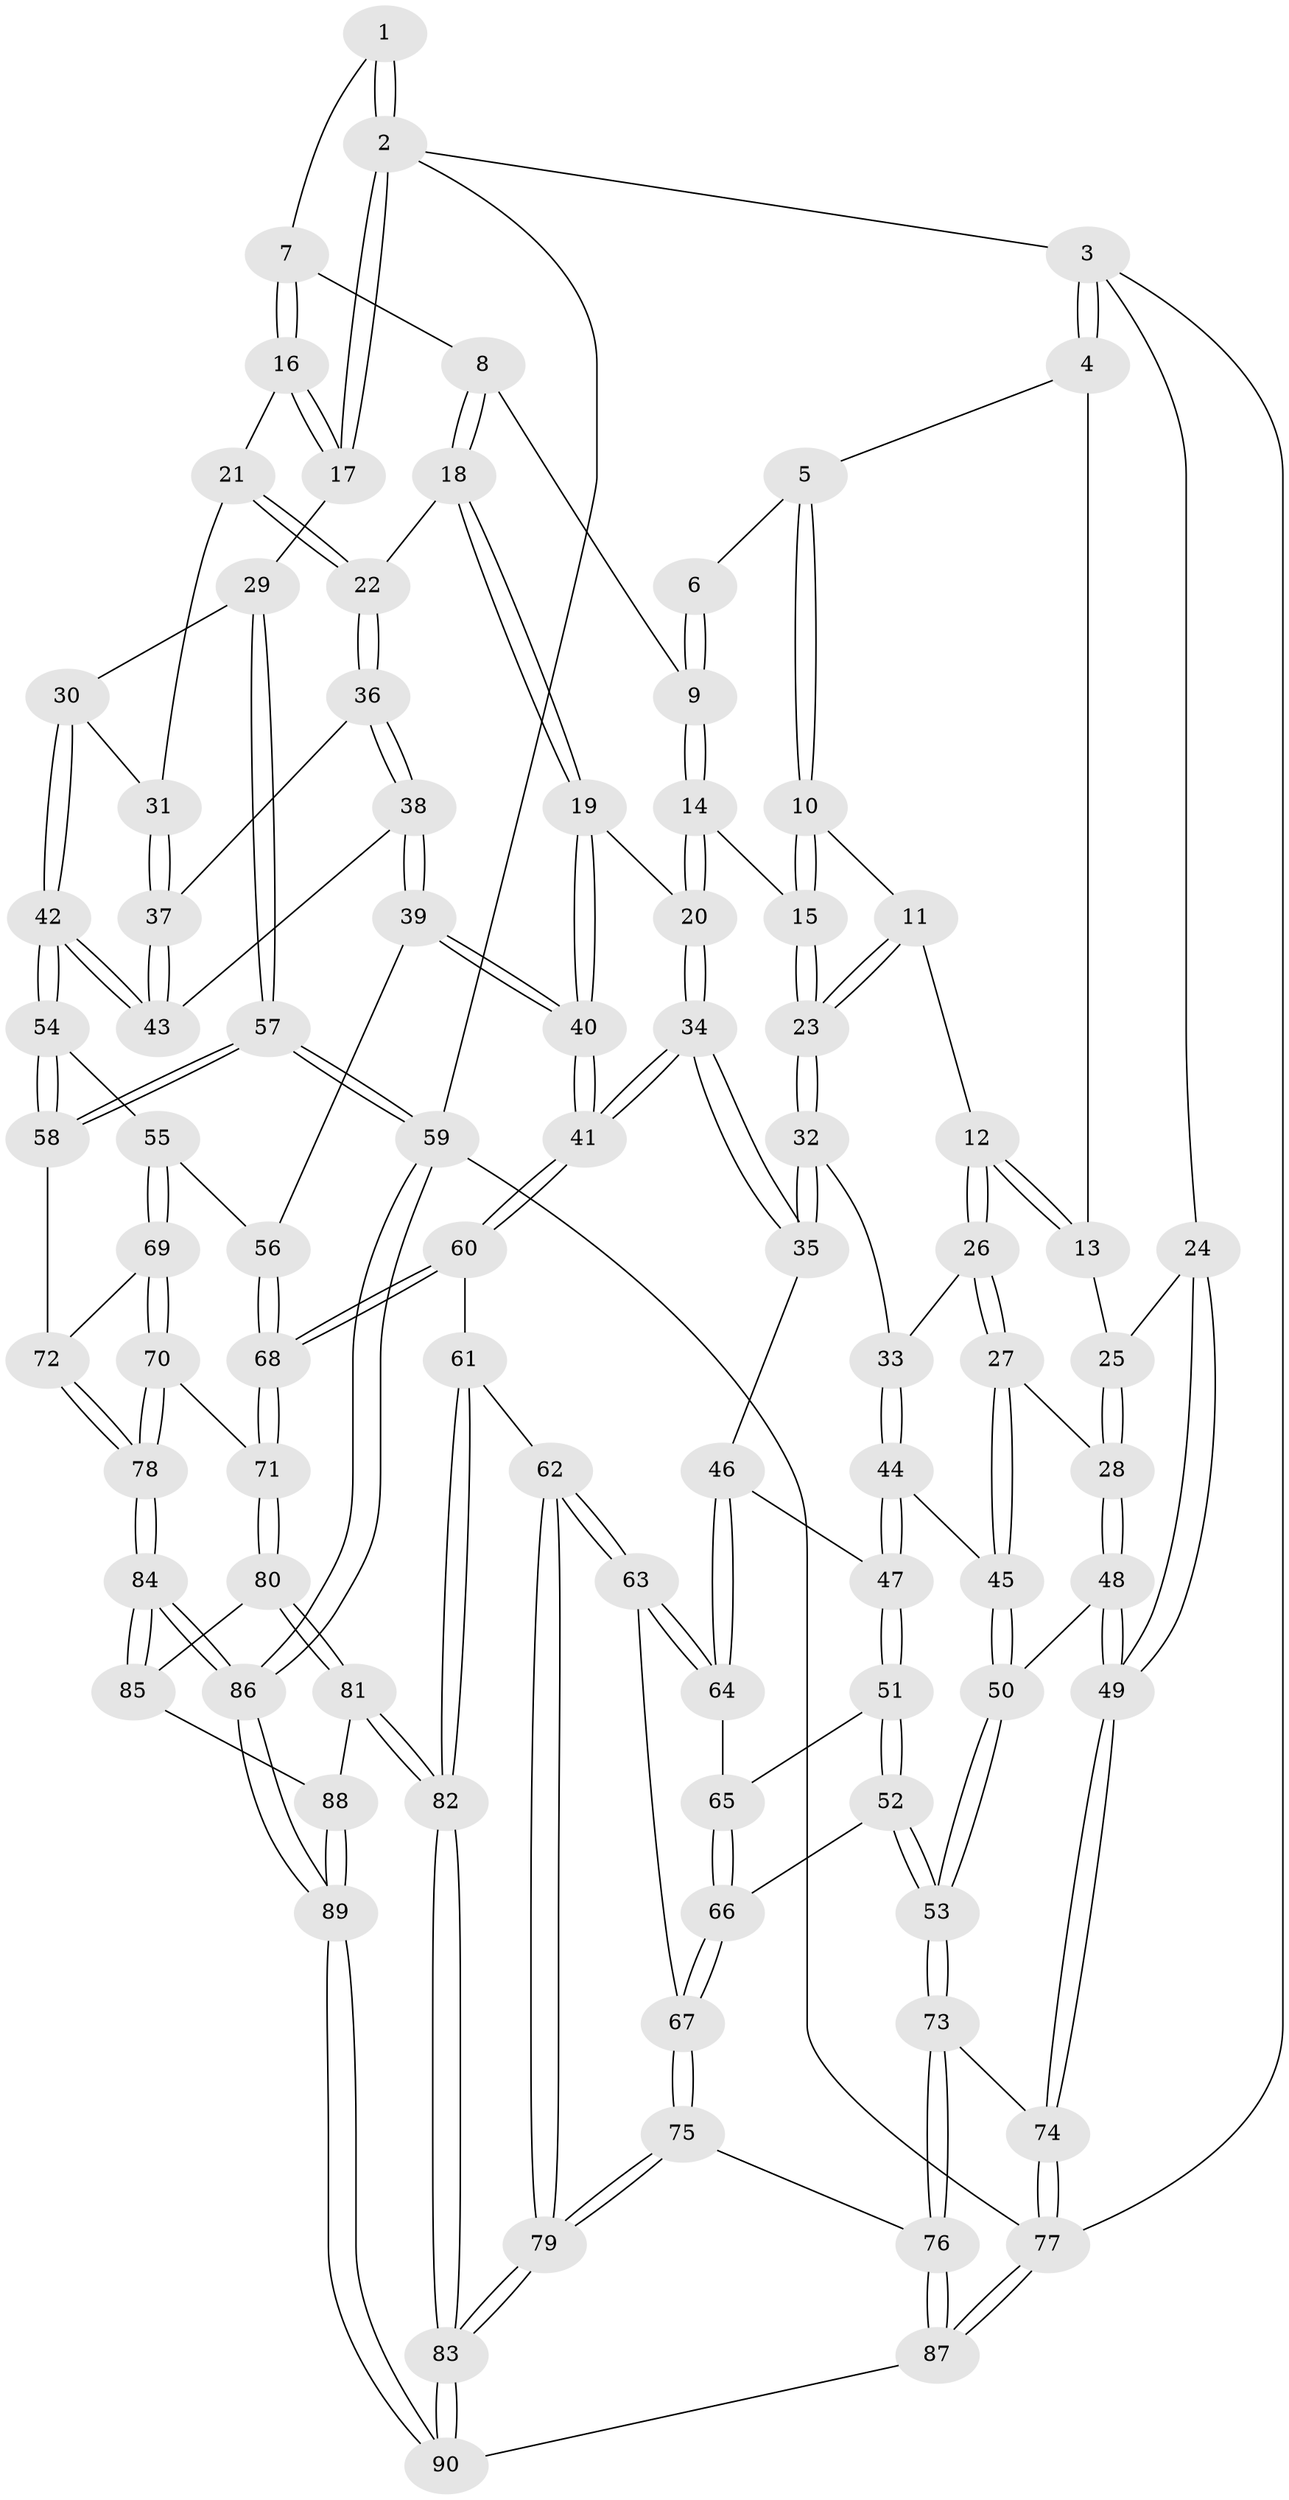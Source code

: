 // Generated by graph-tools (version 1.1) at 2025/50/03/09/25 03:50:59]
// undirected, 90 vertices, 222 edges
graph export_dot {
graph [start="1"]
  node [color=gray90,style=filled];
  1 [pos="+0.7636479514404761+0"];
  2 [pos="+1+0"];
  3 [pos="+0+0"];
  4 [pos="+0.23178165309701665+0"];
  5 [pos="+0.4059925425635014+0"];
  6 [pos="+0.5569305452437741+0"];
  7 [pos="+0.8650931978063142+0.14154996923980354"];
  8 [pos="+0.8239199410425635+0.15980136804468864"];
  9 [pos="+0.6839700046790979+0.1456250414621868"];
  10 [pos="+0.40465158296062076+0.05682057026581753"];
  11 [pos="+0.26646227035569287+0.2132760822358736"];
  12 [pos="+0.22231171560597787+0.23996359467152512"];
  13 [pos="+0.20167328118207695+0.23313556198334218"];
  14 [pos="+0.5809969970963267+0.2735046785241554"];
  15 [pos="+0.5077958729101922+0.2589254754677246"];
  16 [pos="+0.9944976549541653+0.1739938501646565"];
  17 [pos="+1+0.14617120329464728"];
  18 [pos="+0.7664639036607614+0.34035625603410724"];
  19 [pos="+0.6946077754702495+0.3472815116907825"];
  20 [pos="+0.6085198760608054+0.30967021103299663"];
  21 [pos="+0.9391040091253808+0.25957712830093427"];
  22 [pos="+0.7927219285531639+0.35874601408806484"];
  23 [pos="+0.4449444918207885+0.315739497743665"];
  24 [pos="+0+0"];
  25 [pos="+0.10706174997713093+0.22446351252006502"];
  26 [pos="+0.2519335645505065+0.3275215425806104"];
  27 [pos="+0.1242318099147333+0.45035984496070636"];
  28 [pos="+0.0844950986759137+0.45661492092949685"];
  29 [pos="+1+0.24507525708386774"];
  30 [pos="+0.9583674548606649+0.40671064402342544"];
  31 [pos="+0.9007764957953315+0.38846657507420523"];
  32 [pos="+0.4242737197195717+0.34665339079117513"];
  33 [pos="+0.3357927776819369+0.3885934654927505"];
  34 [pos="+0.5559054896124065+0.5285435767828177"];
  35 [pos="+0.5056131190684702+0.5152963530757881"];
  36 [pos="+0.8118074755820911+0.38266611207464774"];
  37 [pos="+0.8740974322366096+0.39737960189466875"];
  38 [pos="+0.7819671525101993+0.5250652911783421"];
  39 [pos="+0.7485178500734898+0.5527987510020638"];
  40 [pos="+0.6962464317491326+0.5686096131164932"];
  41 [pos="+0.6386024339684934+0.6138044157770581"];
  42 [pos="+0.9533026149070254+0.5401350125842177"];
  43 [pos="+0.8958799309982335+0.5143430101983688"];
  44 [pos="+0.3120473431060769+0.4917095350129956"];
  45 [pos="+0.2790610531544089+0.5008448998746178"];
  46 [pos="+0.42399149353109583+0.5409606466523954"];
  47 [pos="+0.36137588835882956+0.5383141255625254"];
  48 [pos="+0.0029302495863889936+0.5187292761532802"];
  49 [pos="+0+0.5660936658830065"];
  50 [pos="+0.21989835784246636+0.6018524906340597"];
  51 [pos="+0.35394895049539027+0.5721676957007894"];
  52 [pos="+0.29788979158982937+0.6698994169908817"];
  53 [pos="+0.24275409236408177+0.6879678380289278"];
  54 [pos="+0.9897153701518584+0.5784757433676915"];
  55 [pos="+0.9196837372925856+0.6253974522166262"];
  56 [pos="+0.8619878861955786+0.6315813998535853"];
  57 [pos="+1+0.6291033113586668"];
  58 [pos="+1+0.6286338056660487"];
  59 [pos="+1+1"];
  60 [pos="+0.6325003419352038+0.6736578073373315"];
  61 [pos="+0.6099015357614177+0.6927868083690841"];
  62 [pos="+0.5629816429859742+0.7175901769098605"];
  63 [pos="+0.5159764309010877+0.7219871479510355"];
  64 [pos="+0.43761688794387776+0.6338122187164356"];
  65 [pos="+0.3939439131258786+0.643958189147416"];
  66 [pos="+0.3776368748125488+0.7021963091493939"];
  67 [pos="+0.4284553727555368+0.7554621274748882"];
  68 [pos="+0.777099957221822+0.779762889983592"];
  69 [pos="+0.8985548771075527+0.7411165086927078"];
  70 [pos="+0.8355303445519321+0.7787679170368617"];
  71 [pos="+0.7784036577941427+0.7814228786901786"];
  72 [pos="+0.9662437324495817+0.7465311184463117"];
  73 [pos="+0.19039494034118046+0.7694067093663922"];
  74 [pos="+0+0.6695725273785496"];
  75 [pos="+0.3782432310892746+0.832739324417562"];
  76 [pos="+0.23783369031829746+0.8594337268141058"];
  77 [pos="+0+1"];
  78 [pos="+0.9528373200313214+0.8603204395850408"];
  79 [pos="+0.5120312717274855+0.9852819797034466"];
  80 [pos="+0.7751195458046084+0.8213909027228753"];
  81 [pos="+0.6940490171613122+0.935530280876361"];
  82 [pos="+0.6404458178985354+0.9716057471678679"];
  83 [pos="+0.5479154472100529+1"];
  84 [pos="+1+1"];
  85 [pos="+0.8469245169401001+0.9220076071655846"];
  86 [pos="+1+1"];
  87 [pos="+0.11071483366415474+1"];
  88 [pos="+0.7711026367949392+0.9657998492562256"];
  89 [pos="+1+1"];
  90 [pos="+0.5286763042356218+1"];
  1 -- 2;
  1 -- 2;
  1 -- 7;
  2 -- 3;
  2 -- 17;
  2 -- 17;
  2 -- 59;
  3 -- 4;
  3 -- 4;
  3 -- 24;
  3 -- 77;
  4 -- 5;
  4 -- 13;
  5 -- 6;
  5 -- 10;
  5 -- 10;
  6 -- 9;
  6 -- 9;
  7 -- 8;
  7 -- 16;
  7 -- 16;
  8 -- 9;
  8 -- 18;
  8 -- 18;
  9 -- 14;
  9 -- 14;
  10 -- 11;
  10 -- 15;
  10 -- 15;
  11 -- 12;
  11 -- 23;
  11 -- 23;
  12 -- 13;
  12 -- 13;
  12 -- 26;
  12 -- 26;
  13 -- 25;
  14 -- 15;
  14 -- 20;
  14 -- 20;
  15 -- 23;
  15 -- 23;
  16 -- 17;
  16 -- 17;
  16 -- 21;
  17 -- 29;
  18 -- 19;
  18 -- 19;
  18 -- 22;
  19 -- 20;
  19 -- 40;
  19 -- 40;
  20 -- 34;
  20 -- 34;
  21 -- 22;
  21 -- 22;
  21 -- 31;
  22 -- 36;
  22 -- 36;
  23 -- 32;
  23 -- 32;
  24 -- 25;
  24 -- 49;
  24 -- 49;
  25 -- 28;
  25 -- 28;
  26 -- 27;
  26 -- 27;
  26 -- 33;
  27 -- 28;
  27 -- 45;
  27 -- 45;
  28 -- 48;
  28 -- 48;
  29 -- 30;
  29 -- 57;
  29 -- 57;
  30 -- 31;
  30 -- 42;
  30 -- 42;
  31 -- 37;
  31 -- 37;
  32 -- 33;
  32 -- 35;
  32 -- 35;
  33 -- 44;
  33 -- 44;
  34 -- 35;
  34 -- 35;
  34 -- 41;
  34 -- 41;
  35 -- 46;
  36 -- 37;
  36 -- 38;
  36 -- 38;
  37 -- 43;
  37 -- 43;
  38 -- 39;
  38 -- 39;
  38 -- 43;
  39 -- 40;
  39 -- 40;
  39 -- 56;
  40 -- 41;
  40 -- 41;
  41 -- 60;
  41 -- 60;
  42 -- 43;
  42 -- 43;
  42 -- 54;
  42 -- 54;
  44 -- 45;
  44 -- 47;
  44 -- 47;
  45 -- 50;
  45 -- 50;
  46 -- 47;
  46 -- 64;
  46 -- 64;
  47 -- 51;
  47 -- 51;
  48 -- 49;
  48 -- 49;
  48 -- 50;
  49 -- 74;
  49 -- 74;
  50 -- 53;
  50 -- 53;
  51 -- 52;
  51 -- 52;
  51 -- 65;
  52 -- 53;
  52 -- 53;
  52 -- 66;
  53 -- 73;
  53 -- 73;
  54 -- 55;
  54 -- 58;
  54 -- 58;
  55 -- 56;
  55 -- 69;
  55 -- 69;
  56 -- 68;
  56 -- 68;
  57 -- 58;
  57 -- 58;
  57 -- 59;
  57 -- 59;
  58 -- 72;
  59 -- 86;
  59 -- 86;
  59 -- 77;
  60 -- 61;
  60 -- 68;
  60 -- 68;
  61 -- 62;
  61 -- 82;
  61 -- 82;
  62 -- 63;
  62 -- 63;
  62 -- 79;
  62 -- 79;
  63 -- 64;
  63 -- 64;
  63 -- 67;
  64 -- 65;
  65 -- 66;
  65 -- 66;
  66 -- 67;
  66 -- 67;
  67 -- 75;
  67 -- 75;
  68 -- 71;
  68 -- 71;
  69 -- 70;
  69 -- 70;
  69 -- 72;
  70 -- 71;
  70 -- 78;
  70 -- 78;
  71 -- 80;
  71 -- 80;
  72 -- 78;
  72 -- 78;
  73 -- 74;
  73 -- 76;
  73 -- 76;
  74 -- 77;
  74 -- 77;
  75 -- 76;
  75 -- 79;
  75 -- 79;
  76 -- 87;
  76 -- 87;
  77 -- 87;
  77 -- 87;
  78 -- 84;
  78 -- 84;
  79 -- 83;
  79 -- 83;
  80 -- 81;
  80 -- 81;
  80 -- 85;
  81 -- 82;
  81 -- 82;
  81 -- 88;
  82 -- 83;
  82 -- 83;
  83 -- 90;
  83 -- 90;
  84 -- 85;
  84 -- 85;
  84 -- 86;
  84 -- 86;
  85 -- 88;
  86 -- 89;
  86 -- 89;
  87 -- 90;
  88 -- 89;
  88 -- 89;
  89 -- 90;
  89 -- 90;
}
